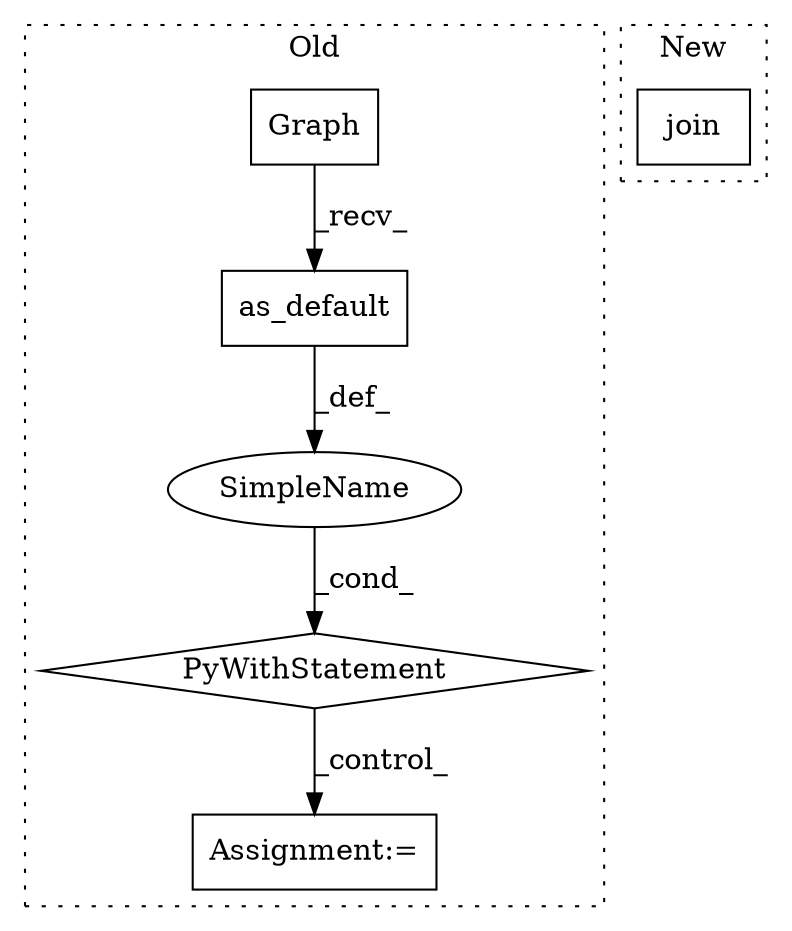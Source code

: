 digraph G {
subgraph cluster0 {
1 [label="as_default" a="32" s="8169" l="12" shape="box"];
3 [label="Assignment:=" a="7" s="8251" l="1" shape="box"];
4 [label="SimpleName" a="42" s="" l="" shape="ellipse"];
5 [label="PyWithStatement" a="104" s="8157,8181" l="10,2" shape="diamond"];
6 [label="Graph" a="32" s="8144" l="7" shape="box"];
label = "Old";
style="dotted";
}
subgraph cluster1 {
2 [label="join" a="32" s="11643,11676" l="5,1" shape="box"];
label = "New";
style="dotted";
}
1 -> 4 [label="_def_"];
4 -> 5 [label="_cond_"];
5 -> 3 [label="_control_"];
6 -> 1 [label="_recv_"];
}